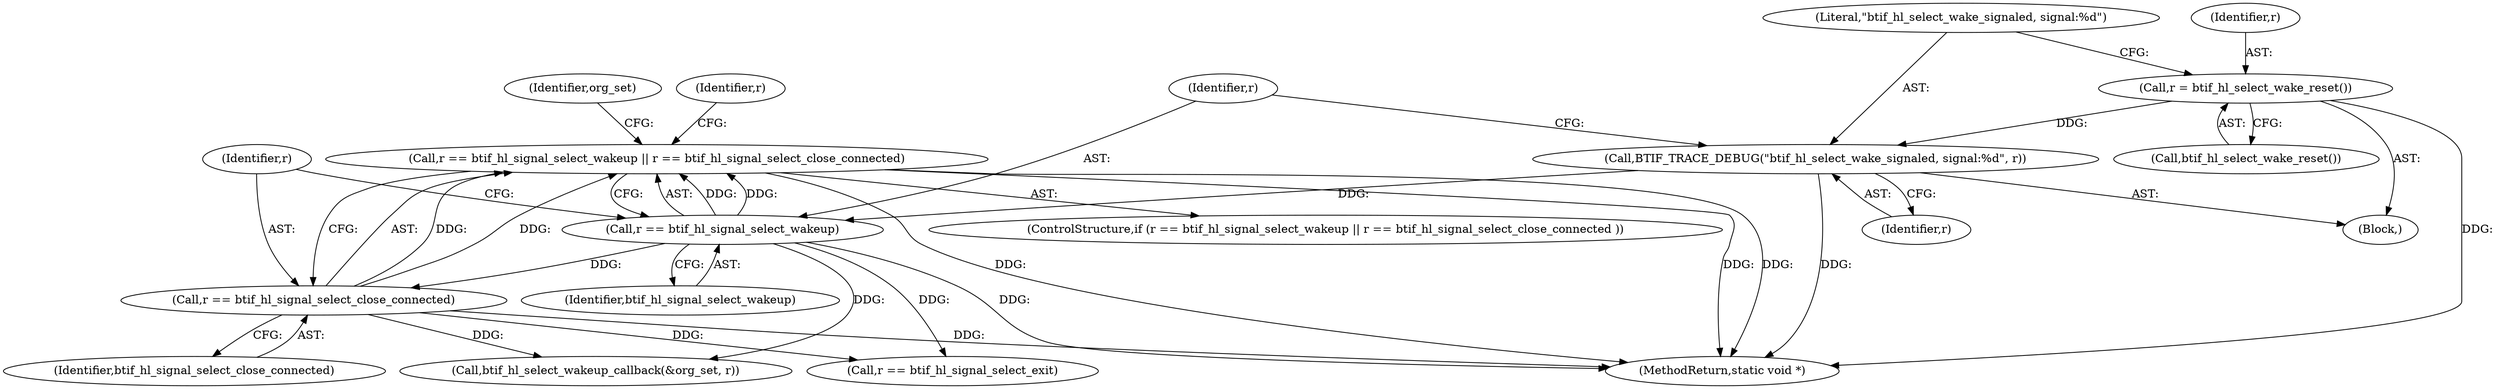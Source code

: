 digraph "0_Android_472271b153c5dc53c28beac55480a8d8434b2d5c_19@API" {
"1000185" [label="(Call,r == btif_hl_signal_select_wakeup || r == btif_hl_signal_select_close_connected)"];
"1000186" [label="(Call,r == btif_hl_signal_select_wakeup)"];
"1000181" [label="(Call,BTIF_TRACE_DEBUG(\"btif_hl_select_wake_signaled, signal:%d\", r))"];
"1000178" [label="(Call,r = btif_hl_select_wake_reset())"];
"1000189" [label="(Call,r == btif_hl_signal_select_close_connected)"];
"1000195" [label="(Identifier,org_set)"];
"1000183" [label="(Identifier,r)"];
"1000190" [label="(Identifier,r)"];
"1000177" [label="(Block,)"];
"1000189" [label="(Call,r == btif_hl_signal_select_close_connected)"];
"1000225" [label="(MethodReturn,static void *)"];
"1000182" [label="(Literal,\"btif_hl_select_wake_signaled, signal:%d\")"];
"1000188" [label="(Identifier,btif_hl_signal_select_wakeup)"];
"1000180" [label="(Call,btif_hl_select_wake_reset())"];
"1000191" [label="(Identifier,btif_hl_signal_select_close_connected)"];
"1000179" [label="(Identifier,r)"];
"1000181" [label="(Call,BTIF_TRACE_DEBUG(\"btif_hl_select_wake_signaled, signal:%d\", r))"];
"1000193" [label="(Call,btif_hl_select_wakeup_callback(&org_set, r))"];
"1000187" [label="(Identifier,r)"];
"1000185" [label="(Call,r == btif_hl_signal_select_wakeup || r == btif_hl_signal_select_close_connected)"];
"1000199" [label="(Call,r == btif_hl_signal_select_exit)"];
"1000200" [label="(Identifier,r)"];
"1000186" [label="(Call,r == btif_hl_signal_select_wakeup)"];
"1000184" [label="(ControlStructure,if (r == btif_hl_signal_select_wakeup || r == btif_hl_signal_select_close_connected ))"];
"1000178" [label="(Call,r = btif_hl_select_wake_reset())"];
"1000185" -> "1000184"  [label="AST: "];
"1000185" -> "1000186"  [label="CFG: "];
"1000185" -> "1000189"  [label="CFG: "];
"1000186" -> "1000185"  [label="AST: "];
"1000189" -> "1000185"  [label="AST: "];
"1000195" -> "1000185"  [label="CFG: "];
"1000200" -> "1000185"  [label="CFG: "];
"1000185" -> "1000225"  [label="DDG: "];
"1000185" -> "1000225"  [label="DDG: "];
"1000185" -> "1000225"  [label="DDG: "];
"1000186" -> "1000185"  [label="DDG: "];
"1000186" -> "1000185"  [label="DDG: "];
"1000189" -> "1000185"  [label="DDG: "];
"1000189" -> "1000185"  [label="DDG: "];
"1000186" -> "1000188"  [label="CFG: "];
"1000187" -> "1000186"  [label="AST: "];
"1000188" -> "1000186"  [label="AST: "];
"1000190" -> "1000186"  [label="CFG: "];
"1000186" -> "1000225"  [label="DDG: "];
"1000181" -> "1000186"  [label="DDG: "];
"1000186" -> "1000189"  [label="DDG: "];
"1000186" -> "1000193"  [label="DDG: "];
"1000186" -> "1000199"  [label="DDG: "];
"1000181" -> "1000177"  [label="AST: "];
"1000181" -> "1000183"  [label="CFG: "];
"1000182" -> "1000181"  [label="AST: "];
"1000183" -> "1000181"  [label="AST: "];
"1000187" -> "1000181"  [label="CFG: "];
"1000181" -> "1000225"  [label="DDG: "];
"1000178" -> "1000181"  [label="DDG: "];
"1000178" -> "1000177"  [label="AST: "];
"1000178" -> "1000180"  [label="CFG: "];
"1000179" -> "1000178"  [label="AST: "];
"1000180" -> "1000178"  [label="AST: "];
"1000182" -> "1000178"  [label="CFG: "];
"1000178" -> "1000225"  [label="DDG: "];
"1000189" -> "1000191"  [label="CFG: "];
"1000190" -> "1000189"  [label="AST: "];
"1000191" -> "1000189"  [label="AST: "];
"1000189" -> "1000225"  [label="DDG: "];
"1000189" -> "1000193"  [label="DDG: "];
"1000189" -> "1000199"  [label="DDG: "];
}

